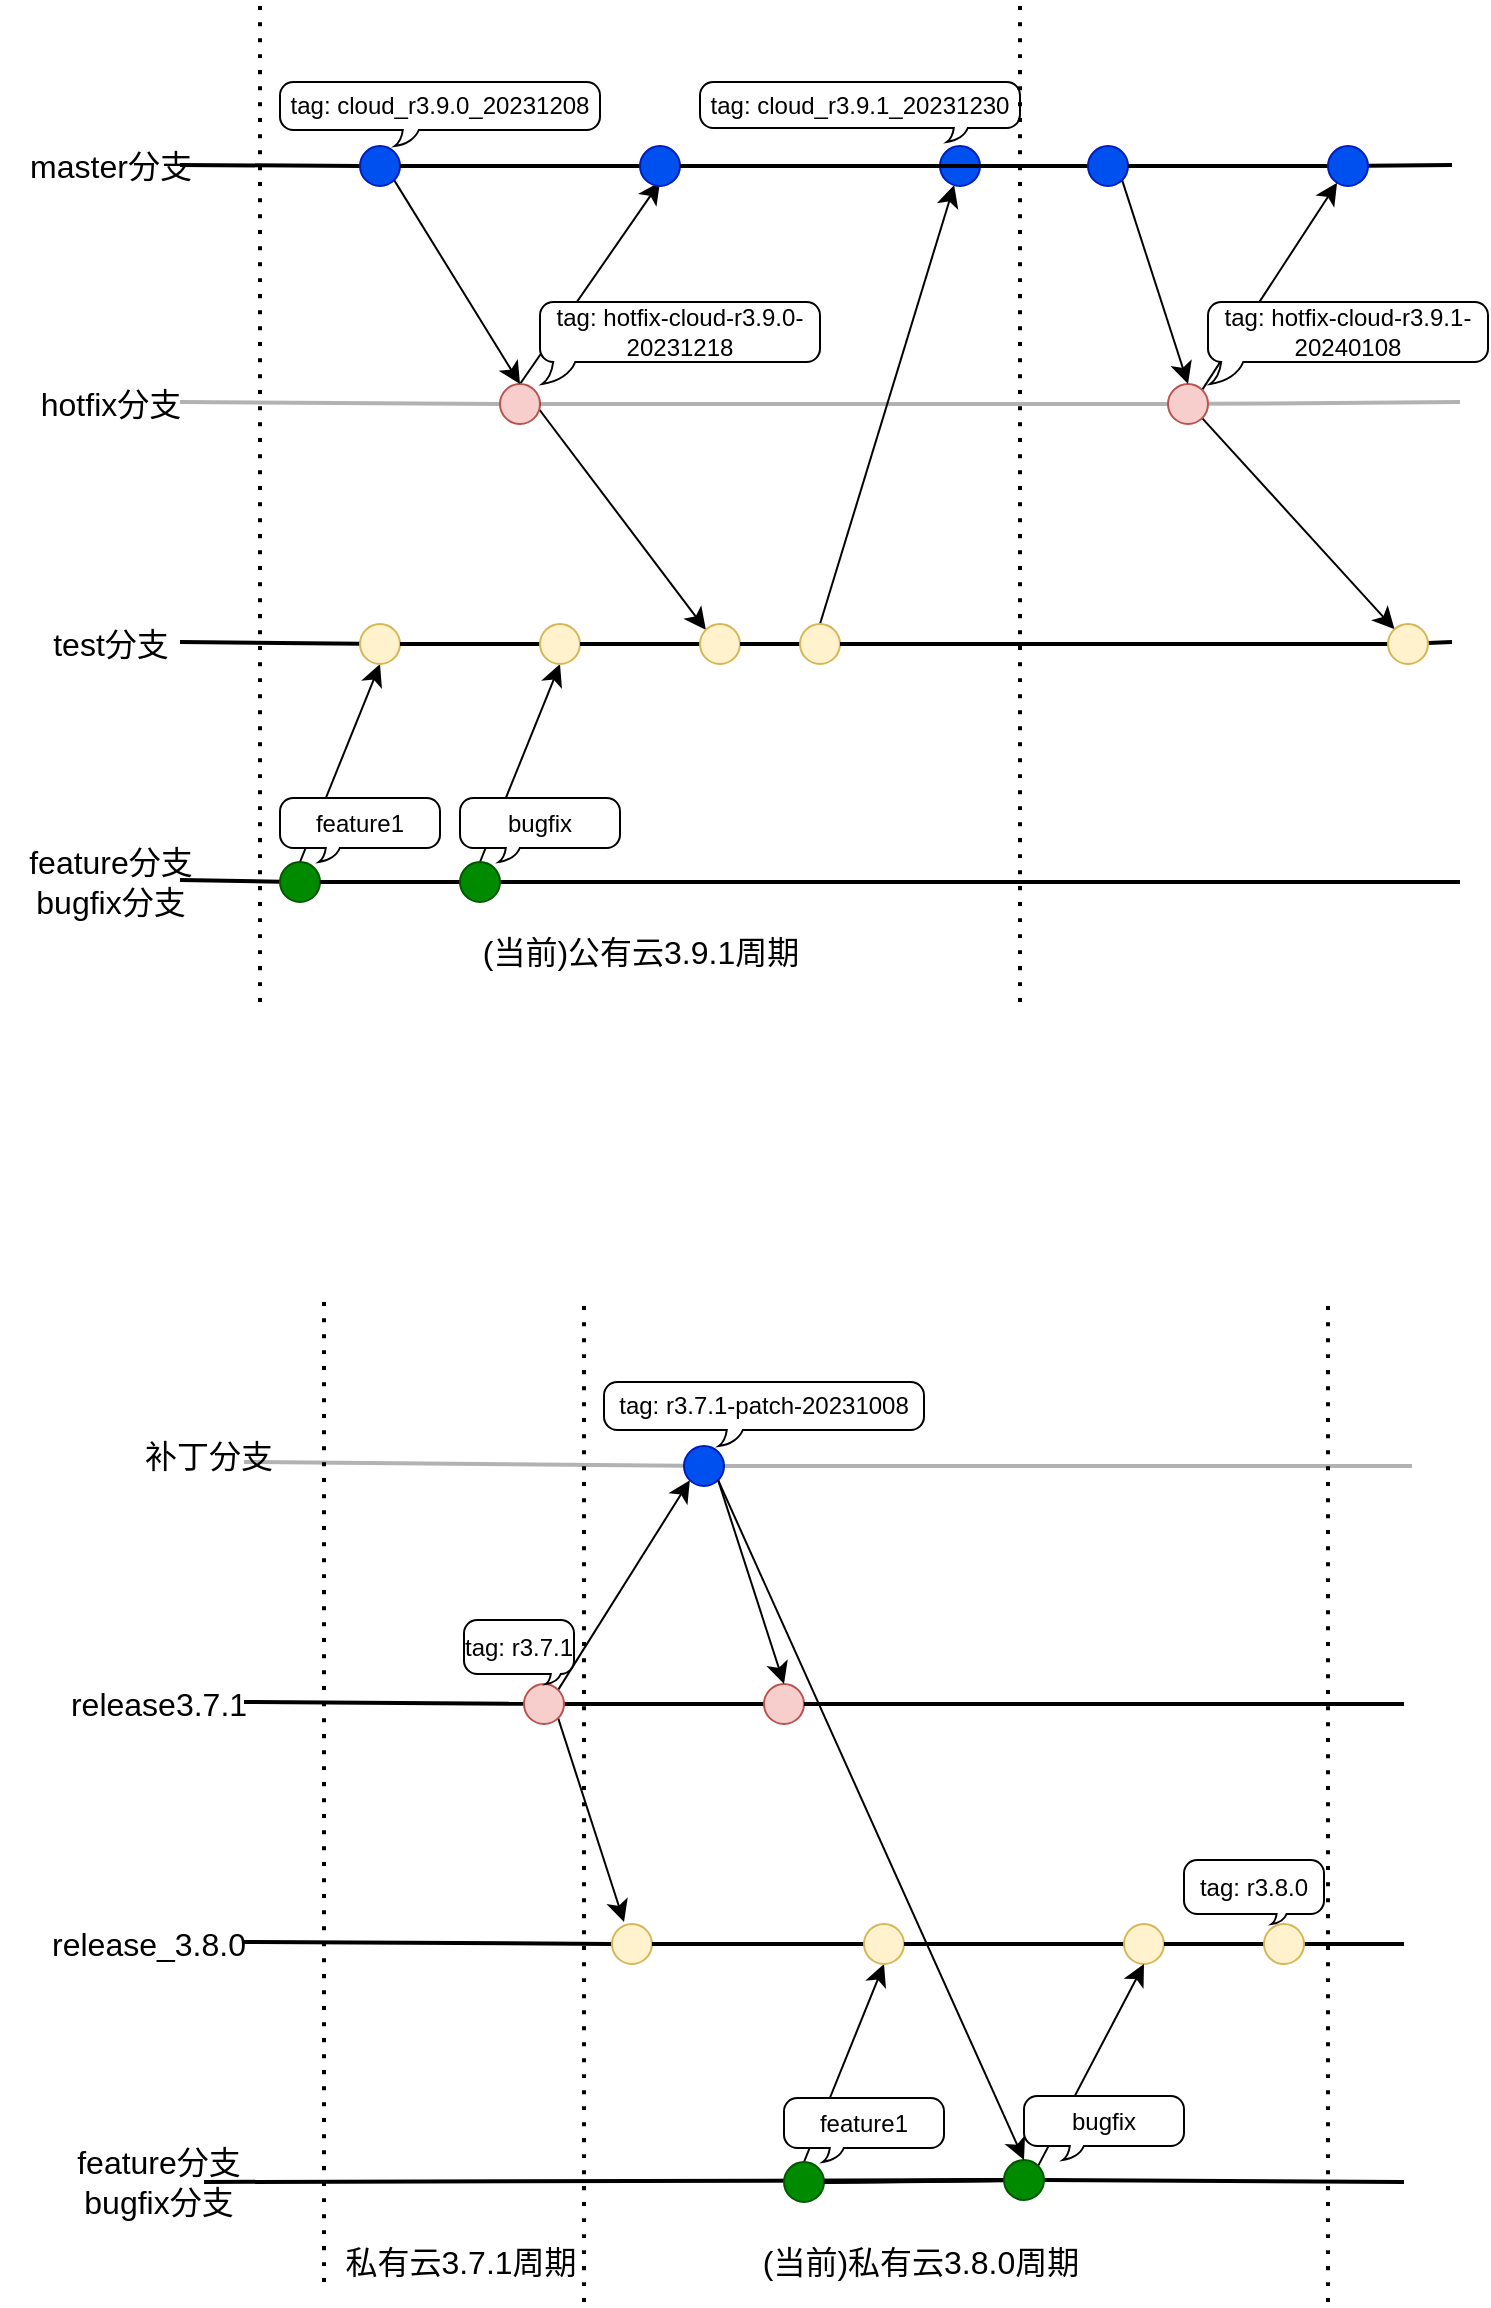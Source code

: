 <mxfile version="24.8.4">
  <diagram name="Page-1" id="guLsJqvJWBZUYRRwc0MN">
    <mxGraphModel dx="2299" dy="799" grid="1" gridSize="10" guides="1" tooltips="1" connect="1" arrows="1" fold="1" page="1" pageScale="1" pageWidth="827" pageHeight="1169" math="0" shadow="0">
      <root>
        <mxCell id="0" />
        <mxCell id="1" parent="0" />
        <mxCell id="j533js6PK0OlSNogMI2J-1" value="" style="endArrow=none;html=1;rounded=0;fontSize=12;startSize=8;endSize=8;curved=1;strokeWidth=2;opacity=30;" edge="1" parent="1" source="j533js6PK0OlSNogMI2J-49">
          <mxGeometry width="50" height="50" relative="1" as="geometry">
            <mxPoint x="36" y="240" as="sourcePoint" />
            <mxPoint x="720" y="240" as="targetPoint" />
          </mxGeometry>
        </mxCell>
        <mxCell id="j533js6PK0OlSNogMI2J-2" value="hotfix分支" style="text;html=1;align=center;verticalAlign=middle;resizable=0;points=[];autosize=1;strokeColor=none;fillColor=none;fontSize=16;" vertex="1" parent="1">
          <mxGeometry y="226" width="90" height="30" as="geometry" />
        </mxCell>
        <mxCell id="j533js6PK0OlSNogMI2J-3" value="" style="endArrow=none;html=1;rounded=0;fontSize=12;startSize=8;endSize=8;curved=1;strokeWidth=2;" edge="1" parent="1" source="j533js6PK0OlSNogMI2J-54">
          <mxGeometry width="50" height="50" relative="1" as="geometry">
            <mxPoint x="36" y="360" as="sourcePoint" />
            <mxPoint x="716" y="360" as="targetPoint" />
          </mxGeometry>
        </mxCell>
        <mxCell id="j533js6PK0OlSNogMI2J-4" value="test分支" style="text;html=1;align=center;verticalAlign=middle;resizable=0;points=[];autosize=1;strokeColor=none;fillColor=none;fontSize=16;" vertex="1" parent="1">
          <mxGeometry x="5" y="346" width="80" height="30" as="geometry" />
        </mxCell>
        <mxCell id="j533js6PK0OlSNogMI2J-5" value="" style="endArrow=none;html=1;rounded=0;fontSize=12;startSize=8;endSize=8;curved=1;strokeWidth=2;" edge="1" parent="1" source="j533js6PK0OlSNogMI2J-37">
          <mxGeometry width="50" height="50" relative="1" as="geometry">
            <mxPoint x="80" y="479" as="sourcePoint" />
            <mxPoint x="720" y="480" as="targetPoint" />
          </mxGeometry>
        </mxCell>
        <mxCell id="j533js6PK0OlSNogMI2J-6" value="feature分支&lt;br&gt;bugfix分支" style="text;html=1;align=center;verticalAlign=middle;resizable=0;points=[];autosize=1;strokeColor=none;fillColor=none;fontSize=16;" vertex="1" parent="1">
          <mxGeometry x="-10" y="455" width="110" height="50" as="geometry" />
        </mxCell>
        <mxCell id="j533js6PK0OlSNogMI2J-7" value="" style="endArrow=none;dashed=1;html=1;dashPattern=1 3;strokeWidth=2;rounded=0;fontSize=12;startSize=8;endSize=8;curved=1;" edge="1" parent="1">
          <mxGeometry width="50" height="50" relative="1" as="geometry">
            <mxPoint x="120" y="540" as="sourcePoint" />
            <mxPoint x="120" y="40" as="targetPoint" />
          </mxGeometry>
        </mxCell>
        <mxCell id="j533js6PK0OlSNogMI2J-8" value="" style="endArrow=classic;html=1;rounded=0;fontSize=12;startSize=8;endSize=8;curved=1;exitX=0.5;exitY=0;exitDx=0;exitDy=0;entryX=0.5;entryY=1;entryDx=0;entryDy=0;" edge="1" parent="1" source="j533js6PK0OlSNogMI2J-15" target="j533js6PK0OlSNogMI2J-35">
          <mxGeometry width="50" height="50" relative="1" as="geometry">
            <mxPoint x="150" y="455" as="sourcePoint" />
            <mxPoint x="180" y="360" as="targetPoint" />
          </mxGeometry>
        </mxCell>
        <mxCell id="j533js6PK0OlSNogMI2J-12" value="" style="endArrow=none;html=1;rounded=0;fontSize=12;startSize=8;endSize=8;curved=1;strokeWidth=2;" edge="1" parent="1" source="j533js6PK0OlSNogMI2J-56">
          <mxGeometry width="50" height="50" relative="1" as="geometry">
            <mxPoint x="36" y="121.5" as="sourcePoint" />
            <mxPoint x="716" y="121.5" as="targetPoint" />
          </mxGeometry>
        </mxCell>
        <mxCell id="j533js6PK0OlSNogMI2J-13" value="master分支" style="text;html=1;align=center;verticalAlign=middle;resizable=0;points=[];autosize=1;strokeColor=none;fillColor=none;fontSize=16;" vertex="1" parent="1">
          <mxGeometry x="-5" y="107" width="100" height="30" as="geometry" />
        </mxCell>
        <mxCell id="j533js6PK0OlSNogMI2J-18" value="" style="endArrow=none;html=1;rounded=0;fontSize=12;startSize=8;endSize=8;curved=1;strokeWidth=2;" edge="1" parent="1" target="j533js6PK0OlSNogMI2J-15">
          <mxGeometry width="50" height="50" relative="1" as="geometry">
            <mxPoint x="80" y="479" as="sourcePoint" />
            <mxPoint x="760" y="479" as="targetPoint" />
          </mxGeometry>
        </mxCell>
        <mxCell id="j533js6PK0OlSNogMI2J-15" value="" style="ellipse;whiteSpace=wrap;html=1;aspect=fixed;fillColor=#008a00;strokeColor=#005700;fontColor=#ffffff;" vertex="1" parent="1">
          <mxGeometry x="130" y="470" width="20" height="20" as="geometry" />
        </mxCell>
        <mxCell id="j533js6PK0OlSNogMI2J-24" value="" style="endArrow=classic;html=1;rounded=0;fontSize=12;startSize=8;endSize=8;curved=1;exitX=0.5;exitY=0;exitDx=0;exitDy=0;entryX=0;entryY=0;entryDx=0;entryDy=0;" edge="1" parent="1" source="j533js6PK0OlSNogMI2J-25" target="j533js6PK0OlSNogMI2J-42">
          <mxGeometry width="50" height="50" relative="1" as="geometry">
            <mxPoint x="240" y="455" as="sourcePoint" />
            <mxPoint x="330" y="340" as="targetPoint" />
          </mxGeometry>
        </mxCell>
        <mxCell id="j533js6PK0OlSNogMI2J-27" value="" style="endArrow=none;html=1;rounded=0;fontSize=12;startSize=8;endSize=8;curved=1;strokeWidth=2;opacity=30;" edge="1" parent="1" target="j533js6PK0OlSNogMI2J-25">
          <mxGeometry width="50" height="50" relative="1" as="geometry">
            <mxPoint x="80" y="240" as="sourcePoint" />
            <mxPoint x="760" y="240" as="targetPoint" />
          </mxGeometry>
        </mxCell>
        <mxCell id="j533js6PK0OlSNogMI2J-28" style="edgeStyle=none;curved=1;rounded=0;orthogonalLoop=1;jettySize=auto;html=1;exitX=0.5;exitY=0;exitDx=0;exitDy=0;fontSize=12;startSize=8;endSize=8;" edge="1" parent="1" source="j533js6PK0OlSNogMI2J-25">
          <mxGeometry relative="1" as="geometry">
            <mxPoint x="320" y="130" as="targetPoint" />
          </mxGeometry>
        </mxCell>
        <mxCell id="j533js6PK0OlSNogMI2J-25" value="" style="ellipse;whiteSpace=wrap;html=1;aspect=fixed;fillColor=#f8cecc;strokeColor=#b85450;" vertex="1" parent="1">
          <mxGeometry x="240" y="231" width="20" height="20" as="geometry" />
        </mxCell>
        <mxCell id="j533js6PK0OlSNogMI2J-30" value="" style="endArrow=none;html=1;rounded=0;fontSize=12;startSize=8;endSize=8;curved=1;strokeWidth=2;" edge="1" parent="1" target="j533js6PK0OlSNogMI2J-29">
          <mxGeometry width="50" height="50" relative="1" as="geometry">
            <mxPoint x="80" y="121.5" as="sourcePoint" />
            <mxPoint x="760" y="121.5" as="targetPoint" />
          </mxGeometry>
        </mxCell>
        <mxCell id="j533js6PK0OlSNogMI2J-31" style="edgeStyle=none;curved=1;rounded=0;orthogonalLoop=1;jettySize=auto;html=1;exitX=1;exitY=1;exitDx=0;exitDy=0;entryX=0.5;entryY=0;entryDx=0;entryDy=0;fontSize=12;startSize=8;endSize=8;" edge="1" parent="1" source="j533js6PK0OlSNogMI2J-29" target="j533js6PK0OlSNogMI2J-25">
          <mxGeometry relative="1" as="geometry" />
        </mxCell>
        <mxCell id="j533js6PK0OlSNogMI2J-29" value="" style="ellipse;whiteSpace=wrap;html=1;aspect=fixed;fillColor=#0050ef;strokeColor=#001DBC;fontColor=#ffffff;" vertex="1" parent="1">
          <mxGeometry x="170" y="112" width="20" height="20" as="geometry" />
        </mxCell>
        <mxCell id="j533js6PK0OlSNogMI2J-33" value="" style="endArrow=none;html=1;rounded=0;fontSize=12;startSize=8;endSize=8;curved=1;strokeWidth=2;" edge="1" parent="1" source="j533js6PK0OlSNogMI2J-29" target="j533js6PK0OlSNogMI2J-32">
          <mxGeometry width="50" height="50" relative="1" as="geometry">
            <mxPoint x="190" y="122" as="sourcePoint" />
            <mxPoint x="760" y="121.5" as="targetPoint" />
          </mxGeometry>
        </mxCell>
        <mxCell id="j533js6PK0OlSNogMI2J-32" value="" style="ellipse;whiteSpace=wrap;html=1;aspect=fixed;fillColor=#0050ef;strokeColor=#001DBC;fontColor=#ffffff;" vertex="1" parent="1">
          <mxGeometry x="310" y="112" width="20" height="20" as="geometry" />
        </mxCell>
        <mxCell id="j533js6PK0OlSNogMI2J-36" value="" style="endArrow=none;html=1;rounded=0;fontSize=12;startSize=8;endSize=8;curved=1;strokeWidth=2;" edge="1" parent="1" target="j533js6PK0OlSNogMI2J-35">
          <mxGeometry width="50" height="50" relative="1" as="geometry">
            <mxPoint x="80" y="360" as="sourcePoint" />
            <mxPoint x="760" y="360" as="targetPoint" />
          </mxGeometry>
        </mxCell>
        <mxCell id="j533js6PK0OlSNogMI2J-35" value="" style="ellipse;whiteSpace=wrap;html=1;aspect=fixed;fillColor=#fff2cc;strokeColor=#d6b656;" vertex="1" parent="1">
          <mxGeometry x="170" y="351" width="20" height="20" as="geometry" />
        </mxCell>
        <mxCell id="j533js6PK0OlSNogMI2J-38" value="" style="endArrow=none;html=1;rounded=0;fontSize=12;startSize=8;endSize=8;curved=1;strokeWidth=2;" edge="1" parent="1" source="j533js6PK0OlSNogMI2J-15" target="j533js6PK0OlSNogMI2J-37">
          <mxGeometry width="50" height="50" relative="1" as="geometry">
            <mxPoint x="150" y="480" as="sourcePoint" />
            <mxPoint x="760" y="479" as="targetPoint" />
          </mxGeometry>
        </mxCell>
        <mxCell id="j533js6PK0OlSNogMI2J-41" style="edgeStyle=none;curved=1;rounded=0;orthogonalLoop=1;jettySize=auto;html=1;exitX=0.5;exitY=0;exitDx=0;exitDy=0;entryX=0.5;entryY=1;entryDx=0;entryDy=0;fontSize=12;startSize=8;endSize=8;" edge="1" parent="1" source="j533js6PK0OlSNogMI2J-37" target="j533js6PK0OlSNogMI2J-39">
          <mxGeometry relative="1" as="geometry" />
        </mxCell>
        <mxCell id="j533js6PK0OlSNogMI2J-37" value="" style="ellipse;whiteSpace=wrap;html=1;aspect=fixed;fillColor=#008a00;strokeColor=#005700;fontColor=#ffffff;" vertex="1" parent="1">
          <mxGeometry x="220" y="470" width="20" height="20" as="geometry" />
        </mxCell>
        <mxCell id="j533js6PK0OlSNogMI2J-40" value="" style="endArrow=none;html=1;rounded=0;fontSize=12;startSize=8;endSize=8;curved=1;strokeWidth=2;" edge="1" parent="1" source="j533js6PK0OlSNogMI2J-35" target="j533js6PK0OlSNogMI2J-39">
          <mxGeometry width="50" height="50" relative="1" as="geometry">
            <mxPoint x="190" y="361" as="sourcePoint" />
            <mxPoint x="760" y="360" as="targetPoint" />
          </mxGeometry>
        </mxCell>
        <mxCell id="j533js6PK0OlSNogMI2J-39" value="" style="ellipse;whiteSpace=wrap;html=1;aspect=fixed;fillColor=#fff2cc;strokeColor=#d6b656;" vertex="1" parent="1">
          <mxGeometry x="260" y="351" width="20" height="20" as="geometry" />
        </mxCell>
        <mxCell id="j533js6PK0OlSNogMI2J-43" value="" style="endArrow=none;html=1;rounded=0;fontSize=12;startSize=8;endSize=8;curved=1;strokeWidth=2;" edge="1" parent="1" source="j533js6PK0OlSNogMI2J-39" target="j533js6PK0OlSNogMI2J-42">
          <mxGeometry width="50" height="50" relative="1" as="geometry">
            <mxPoint x="280" y="361" as="sourcePoint" />
            <mxPoint x="760" y="360" as="targetPoint" />
          </mxGeometry>
        </mxCell>
        <mxCell id="j533js6PK0OlSNogMI2J-42" value="" style="ellipse;whiteSpace=wrap;html=1;aspect=fixed;fillColor=#fff2cc;strokeColor=#d6b656;" vertex="1" parent="1">
          <mxGeometry x="340" y="351" width="20" height="20" as="geometry" />
        </mxCell>
        <mxCell id="j533js6PK0OlSNogMI2J-46" value="" style="endArrow=none;html=1;rounded=0;fontSize=12;startSize=8;endSize=8;curved=1;strokeWidth=2;" edge="1" parent="1" source="j533js6PK0OlSNogMI2J-42" target="j533js6PK0OlSNogMI2J-45">
          <mxGeometry width="50" height="50" relative="1" as="geometry">
            <mxPoint x="360" y="361" as="sourcePoint" />
            <mxPoint x="760" y="360" as="targetPoint" />
          </mxGeometry>
        </mxCell>
        <mxCell id="j533js6PK0OlSNogMI2J-48" style="edgeStyle=none;curved=1;rounded=0;orthogonalLoop=1;jettySize=auto;html=1;exitX=0.5;exitY=0;exitDx=0;exitDy=0;fontSize=12;startSize=8;endSize=8;" edge="1" parent="1" source="j533js6PK0OlSNogMI2J-45" target="j533js6PK0OlSNogMI2J-47">
          <mxGeometry relative="1" as="geometry" />
        </mxCell>
        <mxCell id="j533js6PK0OlSNogMI2J-45" value="" style="ellipse;whiteSpace=wrap;html=1;aspect=fixed;fillColor=#fff2cc;strokeColor=#d6b656;" vertex="1" parent="1">
          <mxGeometry x="390" y="351" width="20" height="20" as="geometry" />
        </mxCell>
        <mxCell id="j533js6PK0OlSNogMI2J-47" value="" style="ellipse;whiteSpace=wrap;html=1;aspect=fixed;fillColor=#0050ef;strokeColor=#001DBC;fontColor=#ffffff;" vertex="1" parent="1">
          <mxGeometry x="460" y="112" width="20" height="20" as="geometry" />
        </mxCell>
        <mxCell id="j533js6PK0OlSNogMI2J-50" value="" style="endArrow=none;html=1;rounded=0;fontSize=12;startSize=8;endSize=8;curved=1;strokeWidth=2;opacity=30;" edge="1" parent="1" source="j533js6PK0OlSNogMI2J-25" target="j533js6PK0OlSNogMI2J-49">
          <mxGeometry width="50" height="50" relative="1" as="geometry">
            <mxPoint x="260" y="241" as="sourcePoint" />
            <mxPoint x="760" y="240" as="targetPoint" />
          </mxGeometry>
        </mxCell>
        <mxCell id="j533js6PK0OlSNogMI2J-58" style="edgeStyle=none;curved=1;rounded=0;orthogonalLoop=1;jettySize=auto;html=1;exitX=1;exitY=0;exitDx=0;exitDy=0;fontSize=12;startSize=8;endSize=8;" edge="1" parent="1" source="j533js6PK0OlSNogMI2J-49" target="j533js6PK0OlSNogMI2J-56">
          <mxGeometry relative="1" as="geometry" />
        </mxCell>
        <mxCell id="j533js6PK0OlSNogMI2J-59" style="edgeStyle=none;curved=1;rounded=0;orthogonalLoop=1;jettySize=auto;html=1;exitX=1;exitY=1;exitDx=0;exitDy=0;fontSize=12;startSize=8;endSize=8;" edge="1" parent="1" source="j533js6PK0OlSNogMI2J-49" target="j533js6PK0OlSNogMI2J-54">
          <mxGeometry relative="1" as="geometry" />
        </mxCell>
        <mxCell id="j533js6PK0OlSNogMI2J-49" value="" style="ellipse;whiteSpace=wrap;html=1;aspect=fixed;fillColor=#f8cecc;strokeColor=#b85450;" vertex="1" parent="1">
          <mxGeometry x="574" y="231" width="20" height="20" as="geometry" />
        </mxCell>
        <mxCell id="j533js6PK0OlSNogMI2J-52" value="" style="endArrow=none;html=1;rounded=0;fontSize=12;startSize=8;endSize=8;curved=1;strokeWidth=2;" edge="1" parent="1" source="j533js6PK0OlSNogMI2J-32" target="j533js6PK0OlSNogMI2J-51">
          <mxGeometry width="50" height="50" relative="1" as="geometry">
            <mxPoint x="330" y="122" as="sourcePoint" />
            <mxPoint x="760" y="121.5" as="targetPoint" />
          </mxGeometry>
        </mxCell>
        <mxCell id="j533js6PK0OlSNogMI2J-53" style="edgeStyle=none;curved=1;rounded=0;orthogonalLoop=1;jettySize=auto;html=1;exitX=1;exitY=1;exitDx=0;exitDy=0;entryX=0.5;entryY=0;entryDx=0;entryDy=0;fontSize=12;startSize=8;endSize=8;" edge="1" parent="1" source="j533js6PK0OlSNogMI2J-51" target="j533js6PK0OlSNogMI2J-49">
          <mxGeometry relative="1" as="geometry" />
        </mxCell>
        <mxCell id="j533js6PK0OlSNogMI2J-51" value="" style="ellipse;whiteSpace=wrap;html=1;aspect=fixed;fillColor=#0050ef;strokeColor=#001DBC;fontColor=#ffffff;" vertex="1" parent="1">
          <mxGeometry x="534" y="112" width="20" height="20" as="geometry" />
        </mxCell>
        <mxCell id="j533js6PK0OlSNogMI2J-55" value="" style="endArrow=none;html=1;rounded=0;fontSize=12;startSize=8;endSize=8;curved=1;strokeWidth=2;" edge="1" parent="1" source="j533js6PK0OlSNogMI2J-45" target="j533js6PK0OlSNogMI2J-54">
          <mxGeometry width="50" height="50" relative="1" as="geometry">
            <mxPoint x="410" y="361" as="sourcePoint" />
            <mxPoint x="760" y="360" as="targetPoint" />
          </mxGeometry>
        </mxCell>
        <mxCell id="j533js6PK0OlSNogMI2J-54" value="" style="ellipse;whiteSpace=wrap;html=1;aspect=fixed;fillColor=#fff2cc;strokeColor=#d6b656;" vertex="1" parent="1">
          <mxGeometry x="684" y="351" width="20" height="20" as="geometry" />
        </mxCell>
        <mxCell id="j533js6PK0OlSNogMI2J-57" value="" style="endArrow=none;html=1;rounded=0;fontSize=12;startSize=8;endSize=8;curved=1;strokeWidth=2;" edge="1" parent="1" source="j533js6PK0OlSNogMI2J-51" target="j533js6PK0OlSNogMI2J-56">
          <mxGeometry width="50" height="50" relative="1" as="geometry">
            <mxPoint x="554" y="122" as="sourcePoint" />
            <mxPoint x="784" y="121.5" as="targetPoint" />
          </mxGeometry>
        </mxCell>
        <mxCell id="j533js6PK0OlSNogMI2J-56" value="" style="ellipse;whiteSpace=wrap;html=1;aspect=fixed;fillColor=#0050ef;strokeColor=#001DBC;fontColor=#ffffff;" vertex="1" parent="1">
          <mxGeometry x="654" y="112" width="20" height="20" as="geometry" />
        </mxCell>
        <mxCell id="j533js6PK0OlSNogMI2J-61" value="tag: cloud_r3.9.0_20231208" style="whiteSpace=wrap;html=1;shape=mxgraph.basic.roundRectCallout;dx=65.4;dy=8;size=6.6;boundedLbl=1;" vertex="1" parent="1">
          <mxGeometry x="130" y="80" width="160" height="32" as="geometry" />
        </mxCell>
        <mxCell id="j533js6PK0OlSNogMI2J-63" value="tag: hotfix-cloud-r3.9.0-20231218" style="whiteSpace=wrap;html=1;shape=mxgraph.basic.roundRectCallout;dx=8.4;dy=11;size=6.6;boundedLbl=1;" vertex="1" parent="1">
          <mxGeometry x="260" y="190" width="140" height="41" as="geometry" />
        </mxCell>
        <mxCell id="j533js6PK0OlSNogMI2J-65" value="feature1" style="whiteSpace=wrap;html=1;shape=mxgraph.basic.roundRectCallout;dx=26.4;dy=7;size=6.6;boundedLbl=1;" vertex="1" parent="1">
          <mxGeometry x="130" y="438" width="80" height="32" as="geometry" />
        </mxCell>
        <mxCell id="j533js6PK0OlSNogMI2J-66" value="tag: cloud_r3.9.1_20231230" style="whiteSpace=wrap;html=1;shape=mxgraph.basic.roundRectCallout;dx=130.4;dy=7;size=6.6;boundedLbl=1;" vertex="1" parent="1">
          <mxGeometry x="340" y="80" width="160" height="30" as="geometry" />
        </mxCell>
        <mxCell id="j533js6PK0OlSNogMI2J-67" value="" style="endArrow=none;dashed=1;html=1;dashPattern=1 3;strokeWidth=2;rounded=0;fontSize=12;startSize=8;endSize=8;curved=1;" edge="1" parent="1">
          <mxGeometry width="50" height="50" relative="1" as="geometry">
            <mxPoint x="500" y="540" as="sourcePoint" />
            <mxPoint x="500" y="40" as="targetPoint" />
          </mxGeometry>
        </mxCell>
        <mxCell id="j533js6PK0OlSNogMI2J-68" value="bugfix" style="whiteSpace=wrap;html=1;shape=mxgraph.basic.roundRectCallout;dx=26.4;dy=7;size=6.6;boundedLbl=1;" vertex="1" parent="1">
          <mxGeometry x="220" y="438" width="80" height="32" as="geometry" />
        </mxCell>
        <mxCell id="j533js6PK0OlSNogMI2J-69" value="tag: hotfix-cloud-r3.9.1-20240108" style="whiteSpace=wrap;html=1;shape=mxgraph.basic.roundRectCallout;dx=8.4;dy=11;size=6.6;boundedLbl=1;" vertex="1" parent="1">
          <mxGeometry x="594" y="190" width="140" height="41" as="geometry" />
        </mxCell>
        <mxCell id="j533js6PK0OlSNogMI2J-70" value="(当前)公有云3.9.1周期" style="text;html=1;align=center;verticalAlign=middle;resizable=0;points=[];autosize=1;strokeColor=none;fillColor=none;fontSize=16;" vertex="1" parent="1">
          <mxGeometry x="220" y="500" width="180" height="30" as="geometry" />
        </mxCell>
        <mxCell id="j533js6PK0OlSNogMI2J-128" value="release3.7.1" style="text;html=1;align=center;verticalAlign=middle;resizable=0;points=[];autosize=1;strokeColor=none;fillColor=none;fontSize=16;" vertex="1" parent="1">
          <mxGeometry x="14" y="876" width="110" height="30" as="geometry" />
        </mxCell>
        <mxCell id="j533js6PK0OlSNogMI2J-130" value="release_3.8.0" style="text;html=1;align=center;verticalAlign=middle;resizable=0;points=[];autosize=1;strokeColor=none;fillColor=none;fontSize=16;" vertex="1" parent="1">
          <mxGeometry x="4" y="996" width="120" height="30" as="geometry" />
        </mxCell>
        <mxCell id="j533js6PK0OlSNogMI2J-131" value="" style="endArrow=none;html=1;rounded=0;fontSize=12;startSize=8;endSize=8;curved=1;strokeWidth=2;" edge="1" parent="1" source="j533js6PK0OlSNogMI2J-138">
          <mxGeometry width="50" height="50" relative="1" as="geometry">
            <mxPoint x="242" y="1129" as="sourcePoint" />
            <mxPoint x="692" y="1130" as="targetPoint" />
          </mxGeometry>
        </mxCell>
        <mxCell id="j533js6PK0OlSNogMI2J-132" value="feature分支&lt;br&gt;bugfix分支" style="text;html=1;align=center;verticalAlign=middle;resizable=0;points=[];autosize=1;strokeColor=none;fillColor=none;fontSize=16;" vertex="1" parent="1">
          <mxGeometry x="14" y="1105" width="110" height="50" as="geometry" />
        </mxCell>
        <mxCell id="j533js6PK0OlSNogMI2J-133" value="" style="endArrow=none;dashed=1;html=1;dashPattern=1 3;strokeWidth=2;rounded=0;fontSize=12;startSize=8;endSize=8;curved=1;" edge="1" parent="1">
          <mxGeometry width="50" height="50" relative="1" as="geometry">
            <mxPoint x="282" y="1190" as="sourcePoint" />
            <mxPoint x="282" y="690" as="targetPoint" />
          </mxGeometry>
        </mxCell>
        <mxCell id="j533js6PK0OlSNogMI2J-136" value="补丁分支" style="text;html=1;align=center;verticalAlign=middle;resizable=0;points=[];autosize=1;strokeColor=none;fillColor=none;fontSize=16;" vertex="1" parent="1">
          <mxGeometry x="49" y="752" width="90" height="30" as="geometry" />
        </mxCell>
        <mxCell id="j533js6PK0OlSNogMI2J-137" value="" style="endArrow=none;html=1;rounded=0;fontSize=12;startSize=8;endSize=8;curved=1;strokeWidth=2;" edge="1" parent="1" target="j533js6PK0OlSNogMI2J-138">
          <mxGeometry width="50" height="50" relative="1" as="geometry">
            <mxPoint x="92" y="1130" as="sourcePoint" />
            <mxPoint x="922" y="1129" as="targetPoint" />
          </mxGeometry>
        </mxCell>
        <mxCell id="j533js6PK0OlSNogMI2J-140" value="" style="endArrow=none;html=1;rounded=0;fontSize=12;startSize=8;endSize=8;curved=1;strokeWidth=2;" edge="1" parent="1" target="j533js6PK0OlSNogMI2J-142" source="j533js6PK0OlSNogMI2J-181">
          <mxGeometry width="50" height="50" relative="1" as="geometry">
            <mxPoint x="112" y="890" as="sourcePoint" />
            <mxPoint x="922" y="890" as="targetPoint" />
          </mxGeometry>
        </mxCell>
        <mxCell id="j533js6PK0OlSNogMI2J-142" value="" style="ellipse;whiteSpace=wrap;html=1;aspect=fixed;fillColor=#f8cecc;strokeColor=#b85450;" vertex="1" parent="1">
          <mxGeometry x="372" y="881" width="20" height="20" as="geometry" />
        </mxCell>
        <mxCell id="j533js6PK0OlSNogMI2J-143" value="" style="endArrow=none;html=1;rounded=0;fontSize=12;startSize=8;endSize=8;curved=1;strokeWidth=2;opacity=30;" edge="1" parent="1" target="j533js6PK0OlSNogMI2J-145">
          <mxGeometry width="50" height="50" relative="1" as="geometry">
            <mxPoint x="112" y="770" as="sourcePoint" />
            <mxPoint x="922" y="771.5" as="targetPoint" />
          </mxGeometry>
        </mxCell>
        <mxCell id="j533js6PK0OlSNogMI2J-144" style="edgeStyle=none;curved=1;rounded=0;orthogonalLoop=1;jettySize=auto;html=1;exitX=1;exitY=1;exitDx=0;exitDy=0;entryX=0.5;entryY=0;entryDx=0;entryDy=0;fontSize=12;startSize=8;endSize=8;" edge="1" parent="1" source="j533js6PK0OlSNogMI2J-145" target="j533js6PK0OlSNogMI2J-142">
          <mxGeometry relative="1" as="geometry" />
        </mxCell>
        <mxCell id="j533js6PK0OlSNogMI2J-145" value="" style="ellipse;whiteSpace=wrap;html=1;aspect=fixed;fillColor=#0050ef;strokeColor=#001DBC;fontColor=#ffffff;" vertex="1" parent="1">
          <mxGeometry x="332" y="762" width="20" height="20" as="geometry" />
        </mxCell>
        <mxCell id="j533js6PK0OlSNogMI2J-146" value="" style="endArrow=none;html=1;rounded=0;fontSize=12;startSize=8;endSize=8;curved=1;strokeWidth=2;opacity=30;" edge="1" parent="1" source="j533js6PK0OlSNogMI2J-145">
          <mxGeometry width="50" height="50" relative="1" as="geometry">
            <mxPoint x="352" y="772" as="sourcePoint" />
            <mxPoint x="492" y="772" as="targetPoint" />
          </mxGeometry>
        </mxCell>
        <mxCell id="j533js6PK0OlSNogMI2J-148" value="" style="endArrow=none;html=1;rounded=0;fontSize=12;startSize=8;endSize=8;curved=1;strokeWidth=2;" edge="1" parent="1" target="j533js6PK0OlSNogMI2J-149">
          <mxGeometry width="50" height="50" relative="1" as="geometry">
            <mxPoint x="112" y="1010" as="sourcePoint" />
            <mxPoint x="922" y="1010" as="targetPoint" />
          </mxGeometry>
        </mxCell>
        <mxCell id="j533js6PK0OlSNogMI2J-149" value="" style="ellipse;whiteSpace=wrap;html=1;aspect=fixed;fillColor=#fff2cc;strokeColor=#d6b656;" vertex="1" parent="1">
          <mxGeometry x="296" y="1001" width="20" height="20" as="geometry" />
        </mxCell>
        <mxCell id="j533js6PK0OlSNogMI2J-150" value="" style="endArrow=none;html=1;rounded=0;fontSize=12;startSize=8;endSize=8;curved=1;strokeWidth=2;" edge="1" parent="1" source="j533js6PK0OlSNogMI2J-138" target="j533js6PK0OlSNogMI2J-152">
          <mxGeometry width="50" height="50" relative="1" as="geometry">
            <mxPoint x="312" y="1130" as="sourcePoint" />
            <mxPoint x="922" y="1129" as="targetPoint" />
          </mxGeometry>
        </mxCell>
        <mxCell id="j533js6PK0OlSNogMI2J-151" style="edgeStyle=none;curved=1;rounded=0;orthogonalLoop=1;jettySize=auto;html=1;exitX=0.5;exitY=0;exitDx=0;exitDy=0;entryX=0.5;entryY=1;entryDx=0;entryDy=0;fontSize=12;startSize=8;endSize=8;" edge="1" parent="1" source="j533js6PK0OlSNogMI2J-152" target="j533js6PK0OlSNogMI2J-154">
          <mxGeometry relative="1" as="geometry" />
        </mxCell>
        <mxCell id="j533js6PK0OlSNogMI2J-152" value="" style="ellipse;whiteSpace=wrap;html=1;aspect=fixed;fillColor=#008a00;strokeColor=#005700;fontColor=#ffffff;" vertex="1" parent="1">
          <mxGeometry x="382" y="1120" width="20" height="20" as="geometry" />
        </mxCell>
        <mxCell id="j533js6PK0OlSNogMI2J-153" value="" style="endArrow=none;html=1;rounded=0;fontSize=12;startSize=8;endSize=8;curved=1;strokeWidth=2;" edge="1" parent="1" source="j533js6PK0OlSNogMI2J-149" target="j533js6PK0OlSNogMI2J-154">
          <mxGeometry width="50" height="50" relative="1" as="geometry">
            <mxPoint x="352" y="1011" as="sourcePoint" />
            <mxPoint x="922" y="1010" as="targetPoint" />
          </mxGeometry>
        </mxCell>
        <mxCell id="j533js6PK0OlSNogMI2J-154" value="" style="ellipse;whiteSpace=wrap;html=1;aspect=fixed;fillColor=#fff2cc;strokeColor=#d6b656;" vertex="1" parent="1">
          <mxGeometry x="422" y="1001" width="20" height="20" as="geometry" />
        </mxCell>
        <mxCell id="j533js6PK0OlSNogMI2J-155" value="" style="endArrow=none;html=1;rounded=0;fontSize=12;startSize=8;endSize=8;curved=1;strokeWidth=2;" edge="1" parent="1" source="j533js6PK0OlSNogMI2J-154">
          <mxGeometry width="50" height="50" relative="1" as="geometry">
            <mxPoint x="442" y="1011" as="sourcePoint" />
            <mxPoint x="522" y="1011" as="targetPoint" />
          </mxGeometry>
        </mxCell>
        <mxCell id="j533js6PK0OlSNogMI2J-157" value="" style="endArrow=none;html=1;rounded=0;fontSize=12;startSize=8;endSize=8;curved=1;strokeWidth=2;" edge="1" parent="1" target="j533js6PK0OlSNogMI2J-159">
          <mxGeometry width="50" height="50" relative="1" as="geometry">
            <mxPoint x="522" y="1011" as="sourcePoint" />
            <mxPoint x="922" y="1010" as="targetPoint" />
          </mxGeometry>
        </mxCell>
        <mxCell id="j533js6PK0OlSNogMI2J-159" value="" style="ellipse;whiteSpace=wrap;html=1;aspect=fixed;fillColor=#fff2cc;strokeColor=#d6b656;" vertex="1" parent="1">
          <mxGeometry x="552" y="1001" width="20" height="20" as="geometry" />
        </mxCell>
        <mxCell id="j533js6PK0OlSNogMI2J-161" value="" style="endArrow=none;html=1;rounded=0;fontSize=12;startSize=8;endSize=8;curved=1;strokeWidth=2;" edge="1" parent="1" source="j533js6PK0OlSNogMI2J-142">
          <mxGeometry width="50" height="50" relative="1" as="geometry">
            <mxPoint x="422" y="891" as="sourcePoint" />
            <mxPoint x="692" y="891" as="targetPoint" />
          </mxGeometry>
        </mxCell>
        <mxCell id="j533js6PK0OlSNogMI2J-165" value="" style="endArrow=none;html=1;rounded=0;fontSize=12;startSize=8;endSize=8;curved=1;strokeWidth=2;opacity=30;" edge="1" parent="1">
          <mxGeometry width="50" height="50" relative="1" as="geometry">
            <mxPoint x="492" y="772" as="sourcePoint" />
            <mxPoint x="696" y="772" as="targetPoint" />
          </mxGeometry>
        </mxCell>
        <mxCell id="j533js6PK0OlSNogMI2J-168" value="" style="endArrow=none;html=1;rounded=0;fontSize=12;startSize=8;endSize=8;curved=1;strokeWidth=2;" edge="1" parent="1" source="j533js6PK0OlSNogMI2J-197">
          <mxGeometry width="50" height="50" relative="1" as="geometry">
            <mxPoint x="572" y="1011" as="sourcePoint" />
            <mxPoint x="692" y="1011" as="targetPoint" />
          </mxGeometry>
        </mxCell>
        <mxCell id="j533js6PK0OlSNogMI2J-172" value="tag:&amp;nbsp;r3.7.1-patch-20231008" style="whiteSpace=wrap;html=1;shape=mxgraph.basic.roundRectCallout;dx=65.4;dy=8;size=6.6;boundedLbl=1;" vertex="1" parent="1">
          <mxGeometry x="292" y="730" width="160" height="32" as="geometry" />
        </mxCell>
        <mxCell id="j533js6PK0OlSNogMI2J-176" value="" style="endArrow=none;dashed=1;html=1;dashPattern=1 3;strokeWidth=2;rounded=0;fontSize=12;startSize=8;endSize=8;curved=1;" edge="1" parent="1">
          <mxGeometry width="50" height="50" relative="1" as="geometry">
            <mxPoint x="654" y="1190" as="sourcePoint" />
            <mxPoint x="654" y="690" as="targetPoint" />
          </mxGeometry>
        </mxCell>
        <mxCell id="j533js6PK0OlSNogMI2J-177" value="feature1" style="whiteSpace=wrap;html=1;shape=mxgraph.basic.roundRectCallout;dx=26.4;dy=7;size=6.6;boundedLbl=1;" vertex="1" parent="1">
          <mxGeometry x="382" y="1088" width="80" height="32" as="geometry" />
        </mxCell>
        <mxCell id="j533js6PK0OlSNogMI2J-179" value="私有云3.7.1周期" style="text;html=1;align=center;verticalAlign=middle;resizable=0;points=[];autosize=1;strokeColor=none;fillColor=none;fontSize=16;" vertex="1" parent="1">
          <mxGeometry x="150" y="1155" width="140" height="30" as="geometry" />
        </mxCell>
        <mxCell id="j533js6PK0OlSNogMI2J-180" value="(当前)私有云3.8.0周期" style="text;html=1;align=center;verticalAlign=middle;resizable=0;points=[];autosize=1;strokeColor=none;fillColor=none;fontSize=16;" vertex="1" parent="1">
          <mxGeometry x="360" y="1155" width="180" height="30" as="geometry" />
        </mxCell>
        <mxCell id="j533js6PK0OlSNogMI2J-182" value="" style="endArrow=none;html=1;rounded=0;fontSize=12;startSize=8;endSize=8;curved=1;strokeWidth=2;" edge="1" parent="1" target="j533js6PK0OlSNogMI2J-181">
          <mxGeometry width="50" height="50" relative="1" as="geometry">
            <mxPoint x="112" y="890" as="sourcePoint" />
            <mxPoint x="402" y="891" as="targetPoint" />
          </mxGeometry>
        </mxCell>
        <mxCell id="j533js6PK0OlSNogMI2J-183" style="edgeStyle=none;curved=1;rounded=0;orthogonalLoop=1;jettySize=auto;html=1;exitX=1;exitY=0;exitDx=0;exitDy=0;entryX=0;entryY=1;entryDx=0;entryDy=0;fontSize=12;startSize=8;endSize=8;" edge="1" parent="1" source="j533js6PK0OlSNogMI2J-181" target="j533js6PK0OlSNogMI2J-145">
          <mxGeometry relative="1" as="geometry" />
        </mxCell>
        <mxCell id="j533js6PK0OlSNogMI2J-187" style="edgeStyle=none;curved=1;rounded=0;orthogonalLoop=1;jettySize=auto;html=1;exitX=1;exitY=1;exitDx=0;exitDy=0;fontSize=12;startSize=8;endSize=8;" edge="1" parent="1" source="j533js6PK0OlSNogMI2J-181">
          <mxGeometry relative="1" as="geometry">
            <mxPoint x="302" y="1000" as="targetPoint" />
          </mxGeometry>
        </mxCell>
        <mxCell id="j533js6PK0OlSNogMI2J-181" value="" style="ellipse;whiteSpace=wrap;html=1;aspect=fixed;fillColor=#f8cecc;strokeColor=#b85450;" vertex="1" parent="1">
          <mxGeometry x="252" y="881" width="20" height="20" as="geometry" />
        </mxCell>
        <mxCell id="j533js6PK0OlSNogMI2J-184" value="tag:&amp;nbsp;r3.7.1" style="whiteSpace=wrap;html=1;shape=mxgraph.basic.roundRectCallout;dx=48.8;dy=5;size=6.6;boundedLbl=1;" vertex="1" parent="1">
          <mxGeometry x="222" y="849" width="55" height="32" as="geometry" />
        </mxCell>
        <mxCell id="j533js6PK0OlSNogMI2J-190" value="" style="endArrow=none;html=1;rounded=0;fontSize=12;startSize=8;endSize=8;curved=1;strokeWidth=2;" edge="1" parent="1" source="j533js6PK0OlSNogMI2J-152" target="j533js6PK0OlSNogMI2J-138">
          <mxGeometry width="50" height="50" relative="1" as="geometry">
            <mxPoint x="402" y="1130" as="sourcePoint" />
            <mxPoint x="882" y="1130" as="targetPoint" />
          </mxGeometry>
        </mxCell>
        <mxCell id="j533js6PK0OlSNogMI2J-195" style="edgeStyle=none;curved=1;rounded=0;orthogonalLoop=1;jettySize=auto;html=1;exitX=1;exitY=0;exitDx=0;exitDy=0;entryX=0.5;entryY=1;entryDx=0;entryDy=0;fontSize=12;startSize=8;endSize=8;" edge="1" parent="1" source="j533js6PK0OlSNogMI2J-138" target="j533js6PK0OlSNogMI2J-159">
          <mxGeometry relative="1" as="geometry" />
        </mxCell>
        <mxCell id="j533js6PK0OlSNogMI2J-138" value="" style="ellipse;whiteSpace=wrap;html=1;aspect=fixed;fillColor=#008a00;strokeColor=#005700;fontColor=#ffffff;" vertex="1" parent="1">
          <mxGeometry x="492" y="1119" width="20" height="20" as="geometry" />
        </mxCell>
        <mxCell id="j533js6PK0OlSNogMI2J-191" style="edgeStyle=none;curved=1;rounded=0;orthogonalLoop=1;jettySize=auto;html=1;exitX=1;exitY=1;exitDx=0;exitDy=0;fontSize=12;startSize=8;endSize=8;entryX=0.5;entryY=0;entryDx=0;entryDy=0;" edge="1" parent="1" source="j533js6PK0OlSNogMI2J-145" target="j533js6PK0OlSNogMI2J-138">
          <mxGeometry relative="1" as="geometry">
            <mxPoint x="592" y="1130" as="targetPoint" />
          </mxGeometry>
        </mxCell>
        <mxCell id="j533js6PK0OlSNogMI2J-196" value="bugfix" style="whiteSpace=wrap;html=1;shape=mxgraph.basic.roundRectCallout;dx=26.4;dy=7;size=6.6;boundedLbl=1;" vertex="1" parent="1">
          <mxGeometry x="502" y="1087" width="80" height="32" as="geometry" />
        </mxCell>
        <mxCell id="j533js6PK0OlSNogMI2J-198" value="" style="endArrow=none;html=1;rounded=0;fontSize=12;startSize=8;endSize=8;curved=1;strokeWidth=2;" edge="1" parent="1" source="j533js6PK0OlSNogMI2J-159" target="j533js6PK0OlSNogMI2J-197">
          <mxGeometry width="50" height="50" relative="1" as="geometry">
            <mxPoint x="572" y="1011" as="sourcePoint" />
            <mxPoint x="846" y="1011" as="targetPoint" />
          </mxGeometry>
        </mxCell>
        <mxCell id="j533js6PK0OlSNogMI2J-197" value="" style="ellipse;whiteSpace=wrap;html=1;aspect=fixed;fillColor=#fff2cc;strokeColor=#d6b656;" vertex="1" parent="1">
          <mxGeometry x="622" y="1001" width="20" height="20" as="geometry" />
        </mxCell>
        <mxCell id="j533js6PK0OlSNogMI2J-199" value="tag: r3.8.0" style="whiteSpace=wrap;html=1;shape=mxgraph.basic.roundRectCallout;dx=48.8;dy=5;size=6.6;boundedLbl=1;" vertex="1" parent="1">
          <mxGeometry x="582" y="969" width="70" height="32" as="geometry" />
        </mxCell>
        <mxCell id="j533js6PK0OlSNogMI2J-200" value="" style="endArrow=none;dashed=1;html=1;dashPattern=1 3;strokeWidth=2;rounded=0;fontSize=12;startSize=8;endSize=8;curved=1;" edge="1" parent="1">
          <mxGeometry width="50" height="50" relative="1" as="geometry">
            <mxPoint x="152" y="1180" as="sourcePoint" />
            <mxPoint x="152" y="690" as="targetPoint" />
          </mxGeometry>
        </mxCell>
      </root>
    </mxGraphModel>
  </diagram>
</mxfile>
